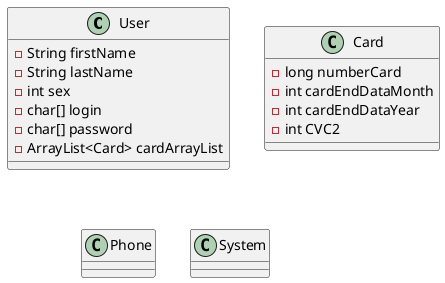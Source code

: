 @startuml
'https://plantuml.com/class-diagram


class User {
    - String firstName
    - String lastName
    - int sex
    - char[] login
    - char[] password
    - ArrayList<Card> cardArrayList
}

class Card {
    - long numberCard
    - int cardEndDataMonth
    - int cardEndDataYear
    - int CVC2
}

class Phone {
}

class System {
}
@enduml
